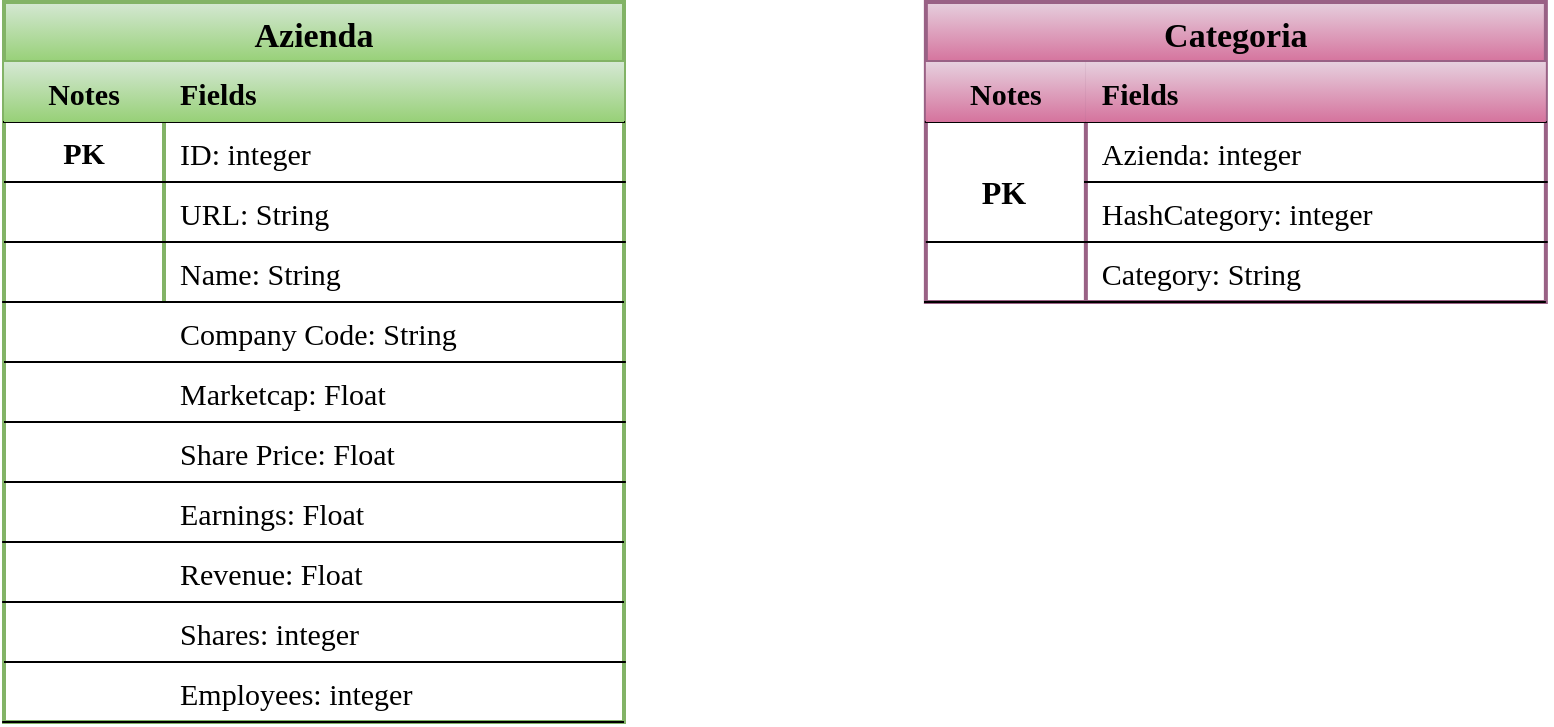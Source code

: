 <mxfile version="15.7.3" type="device"><diagram id="Y7Ome8da0FMKdh9mtWVn" name="Pagina-1"><mxGraphModel dx="1038" dy="641" grid="1" gridSize="10" guides="1" tooltips="1" connect="1" arrows="1" fold="1" page="1" pageScale="1" pageWidth="1169" pageHeight="827" math="0" shadow="0"><root><mxCell id="0"/><mxCell id="1" parent="0"/><mxCell id="ZOttwWVKt1IcVOz3Ic8D-1" value="Azienda" style="shape=table;startSize=30;container=1;collapsible=1;childLayout=tableLayout;fixedRows=1;rowLines=0;fontStyle=1;align=center;resizeLast=1;fontSize=17;strokeWidth=2;fillColor=#d5e8d4;gradientColor=#97d077;strokeColor=#82b366;fontFamily=Verdana;" parent="1" vertex="1"><mxGeometry x="150" y="120" width="310" height="360" as="geometry"/></mxCell><mxCell id="ZOttwWVKt1IcVOz3Ic8D-2" value="" style="shape=partialRectangle;collapsible=0;dropTarget=0;pointerEvents=0;fillColor=none;top=0;left=0;bottom=1;right=0;points=[[0,0.5],[1,0.5]];portConstraint=eastwest;fontSize=15;fontFamily=Verdana;" parent="ZOttwWVKt1IcVOz3Ic8D-1" vertex="1"><mxGeometry y="30" width="310" height="30" as="geometry"/></mxCell><mxCell id="ZOttwWVKt1IcVOz3Ic8D-3" value="Notes" style="shape=partialRectangle;connectable=0;fillColor=#d5e8d4;top=0;left=0;bottom=0;right=0;fontStyle=1;overflow=hidden;fontSize=15;strokeColor=#82b366;gradientColor=#97d077;fontFamily=Verdana;" parent="ZOttwWVKt1IcVOz3Ic8D-2" vertex="1"><mxGeometry width="80" height="30" as="geometry"><mxRectangle width="80" height="30" as="alternateBounds"/></mxGeometry></mxCell><mxCell id="ZOttwWVKt1IcVOz3Ic8D-4" value="Fields" style="shape=partialRectangle;connectable=0;fillColor=#d5e8d4;top=0;left=0;bottom=0;right=0;align=left;spacingLeft=6;fontStyle=1;overflow=hidden;fontSize=15;strokeColor=#82b366;gradientColor=#97d077;fontFamily=Verdana;" parent="ZOttwWVKt1IcVOz3Ic8D-2" vertex="1"><mxGeometry x="80" width="230" height="30" as="geometry"><mxRectangle width="230" height="30" as="alternateBounds"/></mxGeometry></mxCell><mxCell id="ZOttwWVKt1IcVOz3Ic8D-5" value="" style="shape=partialRectangle;collapsible=0;dropTarget=0;pointerEvents=0;fillColor=none;top=0;left=0;bottom=0;right=0;points=[[0,0.5],[1,0.5]];portConstraint=eastwest;fontSize=15;fontFamily=Verdana;" parent="ZOttwWVKt1IcVOz3Ic8D-1" vertex="1"><mxGeometry y="60" width="310" height="30" as="geometry"/></mxCell><mxCell id="ZOttwWVKt1IcVOz3Ic8D-6" value="" style="shape=partialRectangle;connectable=0;fillColor=none;top=0;left=0;bottom=0;right=0;editable=1;overflow=hidden;fontSize=15;fontFamily=Verdana;" parent="ZOttwWVKt1IcVOz3Ic8D-5" vertex="1"><mxGeometry width="80" height="30" as="geometry"><mxRectangle width="80" height="30" as="alternateBounds"/></mxGeometry></mxCell><mxCell id="ZOttwWVKt1IcVOz3Ic8D-7" value="ID: integer" style="shape=partialRectangle;connectable=0;fillColor=none;top=0;left=0;bottom=0;right=0;align=left;spacingLeft=6;overflow=hidden;fontSize=15;fontStyle=0;fontFamily=Verdana;" parent="ZOttwWVKt1IcVOz3Ic8D-5" vertex="1"><mxGeometry x="80" width="230" height="30" as="geometry"><mxRectangle width="230" height="30" as="alternateBounds"/></mxGeometry></mxCell><mxCell id="ZOttwWVKt1IcVOz3Ic8D-8" value="" style="shape=partialRectangle;collapsible=0;dropTarget=0;pointerEvents=0;fillColor=none;top=0;left=0;bottom=0;right=0;points=[[0,0.5],[1,0.5]];portConstraint=eastwest;fontSize=15;fontFamily=Verdana;" parent="ZOttwWVKt1IcVOz3Ic8D-1" vertex="1"><mxGeometry y="90" width="310" height="30" as="geometry"/></mxCell><mxCell id="ZOttwWVKt1IcVOz3Ic8D-9" value="" style="shape=partialRectangle;connectable=0;fillColor=none;top=0;left=0;bottom=0;right=0;editable=1;overflow=hidden;fontSize=15;fontFamily=Verdana;" parent="ZOttwWVKt1IcVOz3Ic8D-8" vertex="1"><mxGeometry width="80" height="30" as="geometry"><mxRectangle width="80" height="30" as="alternateBounds"/></mxGeometry></mxCell><mxCell id="ZOttwWVKt1IcVOz3Ic8D-10" value="URL: String" style="shape=partialRectangle;connectable=0;fillColor=none;top=0;left=0;bottom=0;right=0;align=left;spacingLeft=6;overflow=hidden;fontSize=15;perimeterSpacing=0;strokeColor=#000000;fontFamily=Verdana;" parent="ZOttwWVKt1IcVOz3Ic8D-8" vertex="1"><mxGeometry x="80" width="230" height="30" as="geometry"><mxRectangle width="230" height="30" as="alternateBounds"/></mxGeometry></mxCell><mxCell id="ZOttwWVKt1IcVOz3Ic8D-11" value="" style="shape=partialRectangle;collapsible=0;dropTarget=0;pointerEvents=0;fillColor=none;top=0;left=0;bottom=0;right=0;points=[[0,0.5],[1,0.5]];portConstraint=eastwest;fontSize=15;fontFamily=Verdana;" parent="ZOttwWVKt1IcVOz3Ic8D-1" vertex="1"><mxGeometry y="120" width="310" height="30" as="geometry"/></mxCell><mxCell id="ZOttwWVKt1IcVOz3Ic8D-12" value="" style="shape=partialRectangle;connectable=0;fillColor=none;top=0;left=0;bottom=0;right=0;editable=1;overflow=hidden;fontSize=15;fontFamily=Verdana;" parent="ZOttwWVKt1IcVOz3Ic8D-11" vertex="1"><mxGeometry width="80" height="30" as="geometry"><mxRectangle width="80" height="30" as="alternateBounds"/></mxGeometry></mxCell><mxCell id="ZOttwWVKt1IcVOz3Ic8D-13" value="Name: String" style="shape=partialRectangle;connectable=0;fillColor=none;top=0;left=0;bottom=0;right=0;align=left;spacingLeft=6;overflow=hidden;fontSize=15;fontFamily=Verdana;" parent="ZOttwWVKt1IcVOz3Ic8D-11" vertex="1"><mxGeometry x="80" width="230" height="30" as="geometry"><mxRectangle width="230" height="30" as="alternateBounds"/></mxGeometry></mxCell><mxCell id="ZOttwWVKt1IcVOz3Ic8D-14" value="" style="shape=partialRectangle;collapsible=0;dropTarget=0;pointerEvents=0;fillColor=none;top=0;left=0;bottom=0;right=0;points=[[0,0.5],[1,0.5]];portConstraint=eastwest;fontSize=15;perimeterSpacing=0;strokeColor=#000000;fontStyle=1;fontFamily=Verdana;" parent="1" vertex="1"><mxGeometry x="150" y="270" width="310" height="30" as="geometry"/></mxCell><mxCell id="ZOttwWVKt1IcVOz3Ic8D-16" value="Company Code: String" style="shape=partialRectangle;connectable=0;fillColor=none;top=0;left=0;bottom=0;right=0;align=left;spacingLeft=6;overflow=hidden;fontSize=15;fontFamily=Verdana;" parent="ZOttwWVKt1IcVOz3Ic8D-14" vertex="1"><mxGeometry x="80" width="230" height="30" as="geometry"><mxRectangle width="230" height="30" as="alternateBounds"/></mxGeometry></mxCell><mxCell id="ZOttwWVKt1IcVOz3Ic8D-17" value="" style="shape=partialRectangle;collapsible=0;dropTarget=0;pointerEvents=0;fillColor=none;top=0;left=0;bottom=0;right=0;points=[[0,0.5],[1,0.5]];portConstraint=eastwest;fontSize=15;fontFamily=Verdana;" parent="1" vertex="1"><mxGeometry x="150" y="300" width="310" height="30" as="geometry"/></mxCell><mxCell id="ZOttwWVKt1IcVOz3Ic8D-18" value="" style="shape=partialRectangle;connectable=0;fillColor=none;top=0;left=0;bottom=0;right=0;editable=1;overflow=hidden;fontSize=15;fontFamily=Verdana;" parent="ZOttwWVKt1IcVOz3Ic8D-17" vertex="1"><mxGeometry width="80" height="30" as="geometry"><mxRectangle width="80" height="30" as="alternateBounds"/></mxGeometry></mxCell><mxCell id="ZOttwWVKt1IcVOz3Ic8D-19" value="" style="shape=partialRectangle;connectable=0;fillColor=none;top=0;left=0;bottom=0;right=0;align=left;spacingLeft=6;overflow=hidden;fontSize=15;fontFamily=Verdana;" parent="ZOttwWVKt1IcVOz3Ic8D-17" vertex="1"><mxGeometry x="80" width="230" height="30" as="geometry"><mxRectangle width="230" height="30" as="alternateBounds"/></mxGeometry></mxCell><mxCell id="ZOttwWVKt1IcVOz3Ic8D-20" value="PK" style="text;html=1;strokeColor=none;fillColor=none;align=center;verticalAlign=middle;whiteSpace=wrap;rounded=0;fontSize=15;fontStyle=1;fontFamily=Verdana;" parent="1" vertex="1"><mxGeometry x="150" y="180" width="80" height="30" as="geometry"/></mxCell><mxCell id="ZOttwWVKt1IcVOz3Ic8D-21" value="" style="shape=partialRectangle;collapsible=0;dropTarget=0;pointerEvents=0;fillColor=none;top=0;left=0;bottom=0;right=0;points=[[0,0.5],[1,0.5]];portConstraint=eastwest;fontSize=15;perimeterSpacing=0;strokeColor=#000000;fontFamily=Verdana;" parent="1" vertex="1"><mxGeometry x="150" y="300" width="310" height="30" as="geometry"/></mxCell><mxCell id="ZOttwWVKt1IcVOz3Ic8D-22" value="" style="shape=partialRectangle;connectable=0;fillColor=none;top=0;left=0;bottom=0;right=0;editable=1;overflow=hidden;fontSize=15;fontFamily=Verdana;" parent="ZOttwWVKt1IcVOz3Ic8D-21" vertex="1"><mxGeometry width="80" height="30" as="geometry"><mxRectangle width="80" height="30" as="alternateBounds"/></mxGeometry></mxCell><mxCell id="ZOttwWVKt1IcVOz3Ic8D-23" value="Marketcap: Float" style="shape=partialRectangle;connectable=0;fillColor=none;top=0;left=0;bottom=0;right=0;align=left;spacingLeft=6;overflow=hidden;fontSize=15;fontFamily=Verdana;" parent="ZOttwWVKt1IcVOz3Ic8D-21" vertex="1"><mxGeometry x="80" width="230" height="30" as="geometry"><mxRectangle width="230" height="30" as="alternateBounds"/></mxGeometry></mxCell><mxCell id="ZOttwWVKt1IcVOz3Ic8D-24" value="" style="shape=partialRectangle;collapsible=0;dropTarget=0;pointerEvents=0;fillColor=none;top=0;left=0;bottom=0;right=0;points=[[0,0.5],[1,0.5]];portConstraint=eastwest;fontSize=15;fontFamily=Verdana;" parent="1" vertex="1"><mxGeometry x="150" y="330" width="310" height="30" as="geometry"/></mxCell><mxCell id="ZOttwWVKt1IcVOz3Ic8D-25" value="" style="shape=partialRectangle;connectable=0;fillColor=none;top=0;left=0;bottom=0;right=0;editable=1;overflow=hidden;fontSize=15;fontFamily=Verdana;" parent="ZOttwWVKt1IcVOz3Ic8D-24" vertex="1"><mxGeometry width="80" height="30" as="geometry"><mxRectangle width="80" height="30" as="alternateBounds"/></mxGeometry></mxCell><mxCell id="ZOttwWVKt1IcVOz3Ic8D-26" value="Share Price: Float" style="shape=partialRectangle;connectable=0;fillColor=none;top=0;left=0;bottom=0;right=0;align=left;spacingLeft=6;overflow=hidden;fontSize=15;fontFamily=Verdana;" parent="ZOttwWVKt1IcVOz3Ic8D-24" vertex="1"><mxGeometry x="80" width="230" height="30" as="geometry"><mxRectangle width="230" height="30" as="alternateBounds"/></mxGeometry></mxCell><mxCell id="ZOttwWVKt1IcVOz3Ic8D-27" value="" style="shape=partialRectangle;collapsible=0;dropTarget=0;pointerEvents=0;fillColor=none;top=0;left=0;bottom=0;right=0;points=[[0,0.5],[1,0.5]];portConstraint=eastwest;fontSize=15;fontFamily=Verdana;" parent="1" vertex="1"><mxGeometry x="150" y="360" width="310" height="30" as="geometry"/></mxCell><mxCell id="ZOttwWVKt1IcVOz3Ic8D-28" value="" style="shape=partialRectangle;connectable=0;fillColor=none;top=0;left=0;bottom=0;right=0;editable=1;overflow=hidden;fontSize=15;fontFamily=Verdana;" parent="ZOttwWVKt1IcVOz3Ic8D-27" vertex="1"><mxGeometry width="80" height="30" as="geometry"><mxRectangle width="80" height="30" as="alternateBounds"/></mxGeometry></mxCell><mxCell id="ZOttwWVKt1IcVOz3Ic8D-29" value="Earnings: Float" style="shape=partialRectangle;connectable=0;fillColor=none;top=0;left=0;bottom=0;right=0;align=left;spacingLeft=6;overflow=hidden;fontSize=15;fontFamily=Verdana;" parent="ZOttwWVKt1IcVOz3Ic8D-27" vertex="1"><mxGeometry x="80" width="230" height="30" as="geometry"><mxRectangle width="230" height="30" as="alternateBounds"/></mxGeometry></mxCell><mxCell id="ZOttwWVKt1IcVOz3Ic8D-30" value="Revenue: Float" style="shape=partialRectangle;connectable=0;fillColor=none;top=0;left=0;bottom=0;right=0;align=left;spacingLeft=6;overflow=hidden;fontSize=15;fontFamily=Verdana;" parent="1" vertex="1"><mxGeometry x="230" y="390" width="230" height="30" as="geometry"><mxRectangle width="230" height="30" as="alternateBounds"/></mxGeometry></mxCell><mxCell id="ZOttwWVKt1IcVOz3Ic8D-31" value="Shares: integer" style="shape=partialRectangle;connectable=0;fillColor=none;top=0;left=0;bottom=0;right=0;align=left;spacingLeft=6;overflow=hidden;fontSize=15;fontFamily=Verdana;" parent="1" vertex="1"><mxGeometry x="230" y="420" width="230" height="30" as="geometry"><mxRectangle width="230" height="30" as="alternateBounds"/></mxGeometry></mxCell><mxCell id="ZOttwWVKt1IcVOz3Ic8D-32" value="Employees: integer" style="shape=partialRectangle;connectable=0;fillColor=none;top=0;left=0;bottom=0;right=0;align=left;spacingLeft=6;overflow=hidden;fontSize=15;fontFamily=Verdana;" parent="1" vertex="1"><mxGeometry x="230" y="450" width="230" height="30" as="geometry"><mxRectangle width="230" height="30" as="alternateBounds"/></mxGeometry></mxCell><mxCell id="ZOttwWVKt1IcVOz3Ic8D-33" value="" style="endArrow=none;html=1;rounded=0;fontSize=15;entryX=1.003;entryY=1;entryDx=0;entryDy=0;entryPerimeter=0;exitX=0;exitY=1;exitDx=0;exitDy=0;strokeWidth=1;fontFamily=Verdana;" parent="1" source="ZOttwWVKt1IcVOz3Ic8D-20" target="ZOttwWVKt1IcVOz3Ic8D-5" edge="1"><mxGeometry width="50" height="50" relative="1" as="geometry"><mxPoint x="690" y="490" as="sourcePoint"/><mxPoint x="740" y="440" as="targetPoint"/><Array as="points"/></mxGeometry></mxCell><mxCell id="ZOttwWVKt1IcVOz3Ic8D-34" value="" style="endArrow=none;html=1;rounded=0;fontSize=15;entryX=1.003;entryY=1;entryDx=0;entryDy=0;entryPerimeter=0;exitX=0;exitY=1;exitDx=0;exitDy=0;strokeWidth=1;fontFamily=Verdana;" parent="1" edge="1"><mxGeometry width="50" height="50" relative="1" as="geometry"><mxPoint x="150" y="240" as="sourcePoint"/><mxPoint x="460.93" y="240" as="targetPoint"/><Array as="points"/></mxGeometry></mxCell><mxCell id="ZOttwWVKt1IcVOz3Ic8D-35" value="" style="endArrow=none;html=1;rounded=0;fontSize=15;entryX=1.003;entryY=1;entryDx=0;entryDy=0;entryPerimeter=0;exitX=0;exitY=1;exitDx=0;exitDy=0;strokeWidth=1;fontFamily=Verdana;" parent="1" edge="1"><mxGeometry width="50" height="50" relative="1" as="geometry"><mxPoint x="149.07" y="270" as="sourcePoint"/><mxPoint x="460.0" y="270" as="targetPoint"/><Array as="points"/></mxGeometry></mxCell><mxCell id="ZOttwWVKt1IcVOz3Ic8D-36" value="" style="endArrow=none;html=1;rounded=0;fontSize=15;entryX=1.003;entryY=1;entryDx=0;entryDy=0;entryPerimeter=0;exitX=0;exitY=1;exitDx=0;exitDy=0;strokeWidth=1;fontFamily=Verdana;" parent="1" edge="1"><mxGeometry width="50" height="50" relative="1" as="geometry"><mxPoint x="150" y="300" as="sourcePoint"/><mxPoint x="460.93" y="300" as="targetPoint"/><Array as="points"/></mxGeometry></mxCell><mxCell id="ZOttwWVKt1IcVOz3Ic8D-37" value="" style="endArrow=none;html=1;rounded=0;fontSize=15;entryX=1.003;entryY=1;entryDx=0;entryDy=0;entryPerimeter=0;exitX=0;exitY=1;exitDx=0;exitDy=0;strokeWidth=1;fontFamily=Verdana;" parent="1" edge="1"><mxGeometry width="50" height="50" relative="1" as="geometry"><mxPoint x="150" y="330" as="sourcePoint"/><mxPoint x="460.93" y="330" as="targetPoint"/><Array as="points"/></mxGeometry></mxCell><mxCell id="ZOttwWVKt1IcVOz3Ic8D-38" value="" style="endArrow=none;html=1;rounded=0;fontSize=15;entryX=1.003;entryY=1;entryDx=0;entryDy=0;entryPerimeter=0;exitX=0;exitY=1;exitDx=0;exitDy=0;strokeWidth=1;fontFamily=Verdana;" parent="1" edge="1"><mxGeometry width="50" height="50" relative="1" as="geometry"><mxPoint x="150" y="360" as="sourcePoint"/><mxPoint x="460.93" y="360" as="targetPoint"/><Array as="points"/></mxGeometry></mxCell><mxCell id="ZOttwWVKt1IcVOz3Ic8D-39" value="" style="endArrow=none;html=1;rounded=0;fontSize=15;entryX=1.003;entryY=1;entryDx=0;entryDy=0;entryPerimeter=0;exitX=0;exitY=1;exitDx=0;exitDy=0;strokeWidth=1;fontFamily=Verdana;" parent="1" edge="1"><mxGeometry width="50" height="50" relative="1" as="geometry"><mxPoint x="149.07" y="390" as="sourcePoint"/><mxPoint x="460.0" y="390" as="targetPoint"/><Array as="points"/></mxGeometry></mxCell><mxCell id="ZOttwWVKt1IcVOz3Ic8D-40" value="" style="endArrow=none;html=1;rounded=0;fontSize=15;entryX=1.003;entryY=1;entryDx=0;entryDy=0;entryPerimeter=0;exitX=0;exitY=1;exitDx=0;exitDy=0;strokeWidth=1;fontFamily=Verdana;" parent="1" edge="1"><mxGeometry width="50" height="50" relative="1" as="geometry"><mxPoint x="149.07" y="420" as="sourcePoint"/><mxPoint x="460.0" y="420" as="targetPoint"/><Array as="points"/></mxGeometry></mxCell><mxCell id="ZOttwWVKt1IcVOz3Ic8D-41" value="" style="endArrow=none;html=1;rounded=0;fontSize=15;entryX=1.003;entryY=1;entryDx=0;entryDy=0;entryPerimeter=0;exitX=0;exitY=1;exitDx=0;exitDy=0;strokeWidth=1;fontFamily=Verdana;" parent="1" edge="1"><mxGeometry width="50" height="50" relative="1" as="geometry"><mxPoint x="150" y="450" as="sourcePoint"/><mxPoint x="460.93" y="450" as="targetPoint"/><Array as="points"/></mxGeometry></mxCell><mxCell id="ZOttwWVKt1IcVOz3Ic8D-42" value="" style="endArrow=none;html=1;rounded=0;fontSize=15;entryX=1.003;entryY=1;entryDx=0;entryDy=0;entryPerimeter=0;exitX=0;exitY=1;exitDx=0;exitDy=0;fontFamily=Verdana;" parent="1" edge="1"><mxGeometry width="50" height="50" relative="1" as="geometry"><mxPoint x="149.07" y="480" as="sourcePoint"/><mxPoint x="460.0" y="480" as="targetPoint"/><Array as="points"/></mxGeometry></mxCell><mxCell id="ZOttwWVKt1IcVOz3Ic8D-43" value="Categoria" style="shape=table;startSize=30;container=1;collapsible=1;childLayout=tableLayout;fixedRows=1;rowLines=0;fontStyle=1;align=center;resizeLast=1;fontSize=17;strokeWidth=2;fillColor=#e6d0de;strokeColor=#996185;fontFamily=Verdana;gradientColor=#d5739d;" parent="1" vertex="1"><mxGeometry x="610.93" y="120" width="310" height="150" as="geometry"/></mxCell><mxCell id="ZOttwWVKt1IcVOz3Ic8D-44" value="" style="shape=partialRectangle;collapsible=0;dropTarget=0;pointerEvents=0;fillColor=none;top=0;left=0;bottom=1;right=0;points=[[0,0.5],[1,0.5]];portConstraint=eastwest;fontSize=15;fontFamily=Verdana;" parent="ZOttwWVKt1IcVOz3Ic8D-43" vertex="1"><mxGeometry y="30" width="310" height="30" as="geometry"/></mxCell><mxCell id="ZOttwWVKt1IcVOz3Ic8D-45" value="Notes" style="shape=partialRectangle;connectable=0;fillColor=#e6d0de;top=0;left=0;bottom=0;right=0;fontStyle=1;overflow=hidden;fontSize=15;strokeColor=#996185;gradientColor=#d5739d;fontFamily=Verdana;" parent="ZOttwWVKt1IcVOz3Ic8D-44" vertex="1"><mxGeometry width="80" height="30" as="geometry"><mxRectangle width="80" height="30" as="alternateBounds"/></mxGeometry></mxCell><mxCell id="ZOttwWVKt1IcVOz3Ic8D-46" value="Fields" style="shape=partialRectangle;connectable=0;fillColor=#e6d0de;top=0;left=0;bottom=0;right=0;align=left;spacingLeft=6;fontStyle=1;overflow=hidden;fontSize=15;strokeColor=#996185;gradientColor=#d5739d;fontFamily=Verdana;" parent="ZOttwWVKt1IcVOz3Ic8D-44" vertex="1"><mxGeometry x="80" width="230" height="30" as="geometry"><mxRectangle width="230" height="30" as="alternateBounds"/></mxGeometry></mxCell><mxCell id="ZOttwWVKt1IcVOz3Ic8D-47" value="" style="shape=partialRectangle;collapsible=0;dropTarget=0;pointerEvents=0;fillColor=none;top=0;left=0;bottom=0;right=0;points=[[0,0.5],[1,0.5]];portConstraint=eastwest;fontSize=15;fontFamily=Verdana;" parent="ZOttwWVKt1IcVOz3Ic8D-43" vertex="1"><mxGeometry y="60" width="310" height="30" as="geometry"/></mxCell><mxCell id="ZOttwWVKt1IcVOz3Ic8D-48" value="" style="shape=partialRectangle;connectable=0;fillColor=none;top=0;left=0;bottom=0;right=0;editable=1;overflow=hidden;fontSize=15;fontFamily=Verdana;" parent="ZOttwWVKt1IcVOz3Ic8D-47" vertex="1"><mxGeometry width="80" height="30" as="geometry"><mxRectangle width="80" height="30" as="alternateBounds"/></mxGeometry></mxCell><mxCell id="ZOttwWVKt1IcVOz3Ic8D-49" value="Azienda: integer" style="shape=partialRectangle;connectable=0;fillColor=none;top=0;left=0;bottom=0;right=0;align=left;spacingLeft=6;overflow=hidden;fontSize=15;fontStyle=0;fontFamily=Verdana;" parent="ZOttwWVKt1IcVOz3Ic8D-47" vertex="1"><mxGeometry x="80" width="230" height="30" as="geometry"><mxRectangle width="230" height="30" as="alternateBounds"/></mxGeometry></mxCell><mxCell id="ZOttwWVKt1IcVOz3Ic8D-50" value="" style="shape=partialRectangle;collapsible=0;dropTarget=0;pointerEvents=0;fillColor=none;top=0;left=0;bottom=0;right=0;points=[[0,0.5],[1,0.5]];portConstraint=eastwest;fontSize=15;fontFamily=Verdana;" parent="ZOttwWVKt1IcVOz3Ic8D-43" vertex="1"><mxGeometry y="90" width="310" height="30" as="geometry"/></mxCell><mxCell id="ZOttwWVKt1IcVOz3Ic8D-51" value="" style="shape=partialRectangle;connectable=0;fillColor=none;top=0;left=0;bottom=0;right=0;editable=1;overflow=hidden;fontSize=15;fontFamily=Verdana;fontStyle=1" parent="ZOttwWVKt1IcVOz3Ic8D-50" vertex="1"><mxGeometry width="80" height="30" as="geometry"><mxRectangle width="80" height="30" as="alternateBounds"/></mxGeometry></mxCell><mxCell id="ZOttwWVKt1IcVOz3Ic8D-52" value="HashCategory: integer" style="shape=partialRectangle;connectable=0;fillColor=none;top=0;left=0;bottom=0;right=0;align=left;spacingLeft=6;overflow=hidden;fontSize=15;perimeterSpacing=0;strokeColor=#000000;fontFamily=Verdana;" parent="ZOttwWVKt1IcVOz3Ic8D-50" vertex="1"><mxGeometry x="80" width="230" height="30" as="geometry"><mxRectangle width="230" height="30" as="alternateBounds"/></mxGeometry></mxCell><mxCell id="ZOttwWVKt1IcVOz3Ic8D-53" value="" style="shape=partialRectangle;collapsible=0;dropTarget=0;pointerEvents=0;fillColor=none;top=0;left=0;bottom=0;right=0;points=[[0,0.5],[1,0.5]];portConstraint=eastwest;fontSize=15;fontFamily=Verdana;" parent="ZOttwWVKt1IcVOz3Ic8D-43" vertex="1"><mxGeometry y="120" width="310" height="30" as="geometry"/></mxCell><mxCell id="ZOttwWVKt1IcVOz3Ic8D-54" value="" style="shape=partialRectangle;connectable=0;fillColor=none;top=0;left=0;bottom=0;right=0;editable=1;overflow=hidden;fontSize=15;fontFamily=Verdana;" parent="ZOttwWVKt1IcVOz3Ic8D-53" vertex="1"><mxGeometry width="80" height="30" as="geometry"><mxRectangle width="80" height="30" as="alternateBounds"/></mxGeometry></mxCell><mxCell id="ZOttwWVKt1IcVOz3Ic8D-55" value="Category: String" style="shape=partialRectangle;connectable=0;fillColor=none;top=0;left=0;bottom=0;right=0;align=left;spacingLeft=6;overflow=hidden;fontSize=15;fontFamily=Verdana;" parent="ZOttwWVKt1IcVOz3Ic8D-53" vertex="1"><mxGeometry x="80" width="230" height="30" as="geometry"><mxRectangle width="230" height="30" as="alternateBounds"/></mxGeometry></mxCell><mxCell id="ZOttwWVKt1IcVOz3Ic8D-58" value="" style="shape=partialRectangle;collapsible=0;dropTarget=0;pointerEvents=0;fillColor=none;top=0;left=0;bottom=0;right=0;points=[[0,0.5],[1,0.5]];portConstraint=eastwest;fontSize=15;fontFamily=Verdana;" parent="1" vertex="1"><mxGeometry x="610.93" y="270" width="310" height="30" as="geometry"/></mxCell><mxCell id="ZOttwWVKt1IcVOz3Ic8D-59" value="" style="shape=partialRectangle;connectable=0;fillColor=none;top=0;left=0;bottom=0;right=0;editable=1;overflow=hidden;fontSize=15;fontFamily=Verdana;" parent="ZOttwWVKt1IcVOz3Ic8D-58" vertex="1"><mxGeometry width="80" height="30" as="geometry"><mxRectangle width="80" height="30" as="alternateBounds"/></mxGeometry></mxCell><mxCell id="ZOttwWVKt1IcVOz3Ic8D-60" value="" style="shape=partialRectangle;connectable=0;fillColor=none;top=0;left=0;bottom=0;right=0;align=left;spacingLeft=6;overflow=hidden;fontSize=15;fontFamily=Verdana;" parent="ZOttwWVKt1IcVOz3Ic8D-58" vertex="1"><mxGeometry x="80" width="230" height="30" as="geometry"><mxRectangle width="230" height="30" as="alternateBounds"/></mxGeometry></mxCell><mxCell id="ZOttwWVKt1IcVOz3Ic8D-74" value="" style="endArrow=none;html=1;rounded=0;fontSize=15;entryX=1.003;entryY=1;entryDx=0;entryDy=0;entryPerimeter=0;strokeWidth=1;fontFamily=Verdana;" parent="1" target="ZOttwWVKt1IcVOz3Ic8D-47" edge="1"><mxGeometry width="50" height="50" relative="1" as="geometry"><mxPoint x="690" y="210" as="sourcePoint"/><mxPoint x="1200.93" y="440" as="targetPoint"/><Array as="points"/></mxGeometry></mxCell><mxCell id="ZOttwWVKt1IcVOz3Ic8D-75" value="" style="endArrow=none;html=1;rounded=0;fontSize=15;entryX=1.003;entryY=1;entryDx=0;entryDy=0;entryPerimeter=0;exitX=0;exitY=1;exitDx=0;exitDy=0;strokeWidth=1;fontFamily=Verdana;" parent="1" edge="1"><mxGeometry width="50" height="50" relative="1" as="geometry"><mxPoint x="610.93" y="240" as="sourcePoint"/><mxPoint x="921.86" y="240" as="targetPoint"/><Array as="points"/></mxGeometry></mxCell><mxCell id="ZOttwWVKt1IcVOz3Ic8D-76" value="" style="endArrow=none;html=1;rounded=0;fontSize=15;entryX=1.003;entryY=1;entryDx=0;entryDy=0;entryPerimeter=0;exitX=0;exitY=1;exitDx=0;exitDy=0;strokeWidth=1;fontFamily=Verdana;" parent="1" edge="1"><mxGeometry width="50" height="50" relative="1" as="geometry"><mxPoint x="610" y="270" as="sourcePoint"/><mxPoint x="920.93" y="270" as="targetPoint"/><Array as="points"/></mxGeometry></mxCell><mxCell id="3CSHeosZqfFVJiuy0j0d-1" value="PK" style="text;html=1;strokeColor=none;fillColor=none;align=center;verticalAlign=middle;whiteSpace=wrap;rounded=0;fontFamily=Verdana;fontSize=16;fontStyle=1" vertex="1" parent="1"><mxGeometry x="620" y="200" width="60" height="30" as="geometry"/></mxCell></root></mxGraphModel></diagram></mxfile>